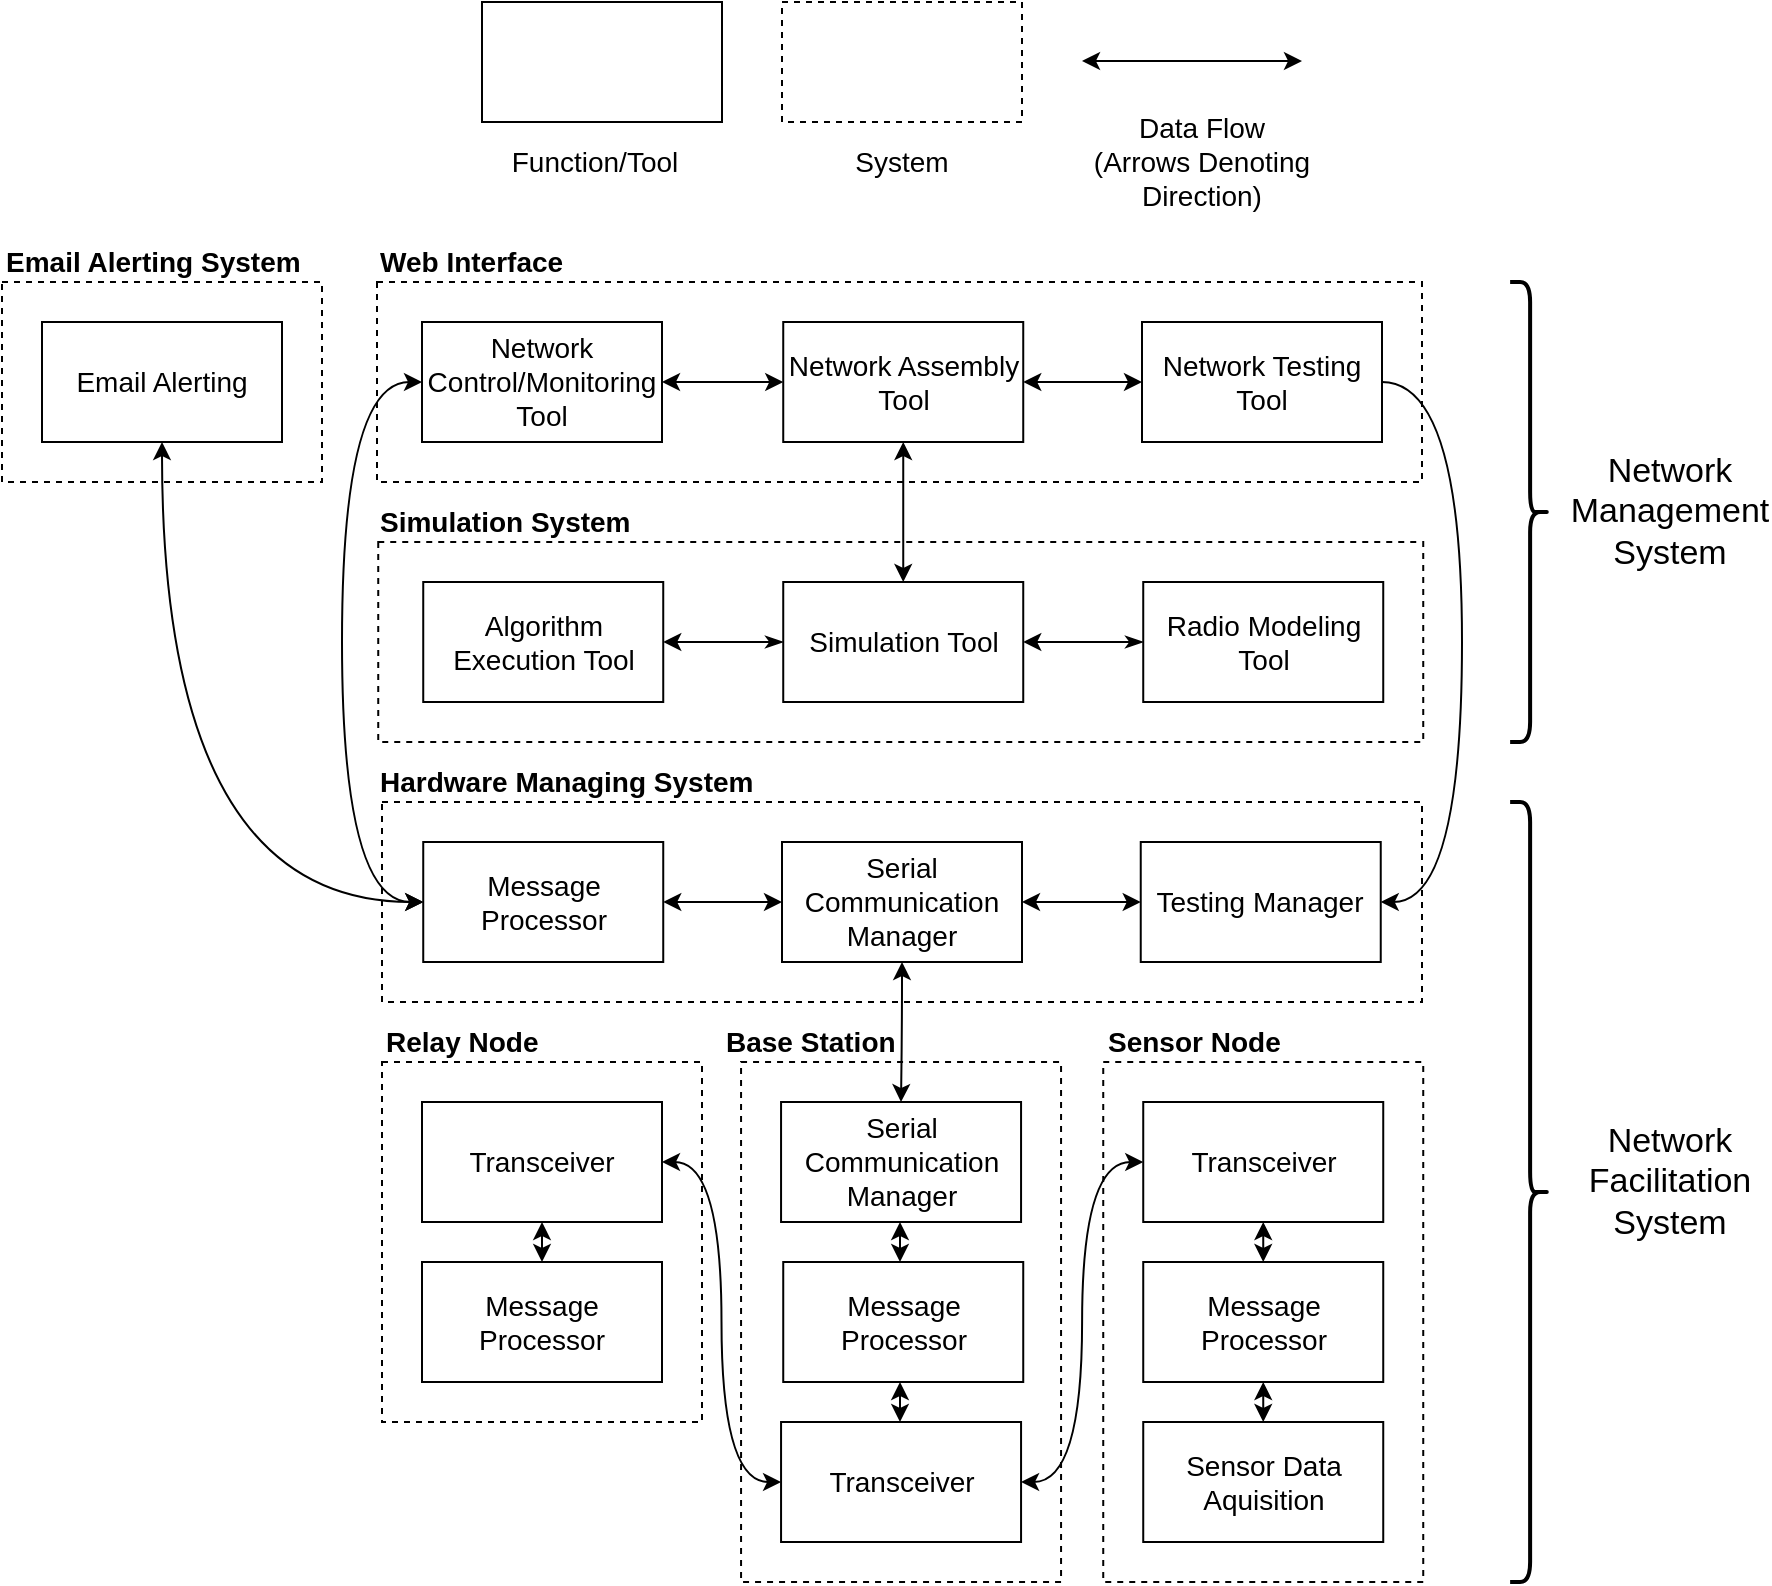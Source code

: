 <mxfile version="13.0.6" type="device"><diagram id="5HCjHcaxrdMrbsBtGjfQ" name="Page-1"><mxGraphModel dx="3002" dy="936" grid="1" gridSize="10" guides="1" tooltips="1" connect="1" arrows="1" fold="1" page="1" pageScale="1" pageWidth="1100" pageHeight="850" math="0" shadow="0"><root><mxCell id="0"/><mxCell id="1" parent="0"/><mxCell id="WD997mRgUXzsXUt71yo2-37" value="" style="rounded=0;whiteSpace=wrap;html=1;dashed=1;fontSize=14;" vertex="1" parent="1"><mxGeometry x="120" y="420" width="520" height="100" as="geometry"/></mxCell><mxCell id="WD997mRgUXzsXUt71yo2-35" value="" style="rounded=0;whiteSpace=wrap;html=1;dashed=1;fontSize=14;" vertex="1" parent="1"><mxGeometry x="118.12" y="290" width="522.5" height="100" as="geometry"/></mxCell><mxCell id="WD997mRgUXzsXUt71yo2-33" value="" style="rounded=0;whiteSpace=wrap;html=1;dashed=1;fontSize=14;" vertex="1" parent="1"><mxGeometry x="117.5" y="160" width="522.5" height="100" as="geometry"/></mxCell><mxCell id="WD997mRgUXzsXUt71yo2-18" value="" style="rounded=0;whiteSpace=wrap;html=1;dashed=1;fontSize=14;" vertex="1" parent="1"><mxGeometry x="120" y="550" width="160" height="180" as="geometry"/></mxCell><mxCell id="WD997mRgUXzsXUt71yo2-17" value="" style="rounded=0;whiteSpace=wrap;html=1;dashed=1;fontSize=14;" vertex="1" parent="1"><mxGeometry x="480.62" y="550" width="160" height="260" as="geometry"/></mxCell><mxCell id="WD997mRgUXzsXUt71yo2-1" value="" style="rounded=0;whiteSpace=wrap;html=1;" vertex="1" parent="1"><mxGeometry x="170" y="20" width="120" height="60" as="geometry"/></mxCell><mxCell id="WD997mRgUXzsXUt71yo2-3" value="" style="rounded=0;whiteSpace=wrap;html=1;dashed=1;fontSize=14;" vertex="1" parent="1"><mxGeometry x="-70" y="160" width="160" height="100" as="geometry"/></mxCell><mxCell id="WD997mRgUXzsXUt71yo2-5" value="Function/Tool" style="text;html=1;strokeColor=none;fillColor=none;align=center;verticalAlign=middle;whiteSpace=wrap;rounded=0;dashed=1;fontSize=14;" vertex="1" parent="1"><mxGeometry x="184.37" y="90" width="85" height="20" as="geometry"/></mxCell><mxCell id="WD997mRgUXzsXUt71yo2-6" value="System" style="text;html=1;strokeColor=none;fillColor=none;align=center;verticalAlign=middle;whiteSpace=wrap;rounded=0;dashed=1;fontSize=14;" vertex="1" parent="1"><mxGeometry x="345" y="90" width="70" height="20" as="geometry"/></mxCell><mxCell id="WD997mRgUXzsXUt71yo2-12" value="Sensor Data Aquisition" style="rounded=0;whiteSpace=wrap;html=1;fontSize=14;" vertex="1" parent="1"><mxGeometry x="500.62" y="730" width="120" height="60" as="geometry"/></mxCell><mxCell id="WD997mRgUXzsXUt71yo2-72" style="edgeStyle=orthogonalEdgeStyle;curved=1;rounded=0;orthogonalLoop=1;jettySize=auto;html=1;exitX=0.5;exitY=1;exitDx=0;exitDy=0;entryX=0.5;entryY=0;entryDx=0;entryDy=0;startArrow=classic;startFill=1;fontSize=14;" edge="1" parent="1" source="WD997mRgUXzsXUt71yo2-13" target="WD997mRgUXzsXUt71yo2-12"><mxGeometry relative="1" as="geometry"/></mxCell><mxCell id="WD997mRgUXzsXUt71yo2-13" value="Message Processor" style="rounded=0;whiteSpace=wrap;html=1;fontSize=14;" vertex="1" parent="1"><mxGeometry x="500.62" y="650" width="120" height="60" as="geometry"/></mxCell><mxCell id="WD997mRgUXzsXUt71yo2-71" style="edgeStyle=orthogonalEdgeStyle;curved=1;rounded=0;orthogonalLoop=1;jettySize=auto;html=1;exitX=0.5;exitY=1;exitDx=0;exitDy=0;entryX=0.5;entryY=0;entryDx=0;entryDy=0;startArrow=classic;startFill=1;fontSize=14;" edge="1" parent="1" source="WD997mRgUXzsXUt71yo2-14" target="WD997mRgUXzsXUt71yo2-13"><mxGeometry relative="1" as="geometry"/></mxCell><mxCell id="WD997mRgUXzsXUt71yo2-14" value="Transceiver" style="rounded=0;whiteSpace=wrap;html=1;fontSize=14;" vertex="1" parent="1"><mxGeometry x="500.62" y="570" width="120" height="60" as="geometry"/></mxCell><mxCell id="WD997mRgUXzsXUt71yo2-15" value="Message Processor" style="rounded=0;whiteSpace=wrap;html=1;fontSize=14;" vertex="1" parent="1"><mxGeometry x="140" y="650" width="120" height="60" as="geometry"/></mxCell><mxCell id="WD997mRgUXzsXUt71yo2-70" style="edgeStyle=orthogonalEdgeStyle;curved=1;rounded=0;orthogonalLoop=1;jettySize=auto;html=1;exitX=0.5;exitY=1;exitDx=0;exitDy=0;entryX=0.5;entryY=0;entryDx=0;entryDy=0;startArrow=classic;startFill=1;fontSize=14;" edge="1" parent="1" source="WD997mRgUXzsXUt71yo2-16" target="WD997mRgUXzsXUt71yo2-15"><mxGeometry relative="1" as="geometry"/></mxCell><mxCell id="WD997mRgUXzsXUt71yo2-16" value="Transceiver" style="rounded=0;whiteSpace=wrap;html=1;fontSize=14;" vertex="1" parent="1"><mxGeometry x="140" y="570" width="120" height="60" as="geometry"/></mxCell><mxCell id="WD997mRgUXzsXUt71yo2-19" value="" style="rounded=0;whiteSpace=wrap;html=1;dashed=1;fontSize=14;" vertex="1" parent="1"><mxGeometry x="299.53" y="550" width="160" height="260" as="geometry"/></mxCell><mxCell id="WD997mRgUXzsXUt71yo2-21" value="Message Processor" style="rounded=0;whiteSpace=wrap;html=1;fontSize=14;" vertex="1" parent="1"><mxGeometry x="320.62" y="650" width="120" height="60" as="geometry"/></mxCell><mxCell id="WD997mRgUXzsXUt71yo2-66" style="edgeStyle=orthogonalEdgeStyle;curved=1;rounded=0;orthogonalLoop=1;jettySize=auto;html=1;exitX=0;exitY=0.5;exitDx=0;exitDy=0;entryX=1;entryY=0.5;entryDx=0;entryDy=0;startArrow=classic;startFill=1;fontSize=14;" edge="1" parent="1" source="WD997mRgUXzsXUt71yo2-22" target="WD997mRgUXzsXUt71yo2-16"><mxGeometry relative="1" as="geometry"/></mxCell><mxCell id="WD997mRgUXzsXUt71yo2-67" style="edgeStyle=orthogonalEdgeStyle;curved=1;rounded=0;orthogonalLoop=1;jettySize=auto;html=1;exitX=1;exitY=0.5;exitDx=0;exitDy=0;entryX=0;entryY=0.5;entryDx=0;entryDy=0;startArrow=classic;startFill=1;fontSize=14;" edge="1" parent="1" source="WD997mRgUXzsXUt71yo2-22" target="WD997mRgUXzsXUt71yo2-14"><mxGeometry relative="1" as="geometry"/></mxCell><mxCell id="WD997mRgUXzsXUt71yo2-22" value="Transceiver" style="rounded=0;whiteSpace=wrap;html=1;fontSize=14;" vertex="1" parent="1"><mxGeometry x="319.53" y="730" width="120" height="60" as="geometry"/></mxCell><mxCell id="WD997mRgUXzsXUt71yo2-23" value="Serial Communication Manager" style="rounded=0;whiteSpace=wrap;html=1;fontSize=14;" vertex="1" parent="1"><mxGeometry x="319.53" y="570" width="120" height="60" as="geometry"/></mxCell><mxCell id="WD997mRgUXzsXUt71yo2-85" style="edgeStyle=orthogonalEdgeStyle;curved=1;rounded=0;orthogonalLoop=1;jettySize=auto;html=1;exitX=0;exitY=0.5;exitDx=0;exitDy=0;entryX=0;entryY=0.5;entryDx=0;entryDy=0;startArrow=classic;startFill=1;fontSize=14;" edge="1" parent="1" source="WD997mRgUXzsXUt71yo2-30" target="WD997mRgUXzsXUt71yo2-42"><mxGeometry relative="1" as="geometry"><Array as="points"><mxPoint x="100" y="210"/><mxPoint x="100" y="470"/></Array></mxGeometry></mxCell><mxCell id="WD997mRgUXzsXUt71yo2-30" value="Network Control/Monitoring Tool" style="rounded=0;whiteSpace=wrap;html=1;fontSize=14;" vertex="1" parent="1"><mxGeometry x="140" y="180" width="120" height="60" as="geometry"/></mxCell><mxCell id="WD997mRgUXzsXUt71yo2-83" style="edgeStyle=orthogonalEdgeStyle;curved=1;rounded=0;orthogonalLoop=1;jettySize=auto;html=1;exitX=0;exitY=0.5;exitDx=0;exitDy=0;entryX=1;entryY=0.5;entryDx=0;entryDy=0;startArrow=classic;startFill=1;fontSize=14;" edge="1" parent="1" source="WD997mRgUXzsXUt71yo2-31" target="WD997mRgUXzsXUt71yo2-30"><mxGeometry relative="1" as="geometry"/></mxCell><mxCell id="WD997mRgUXzsXUt71yo2-84" style="edgeStyle=orthogonalEdgeStyle;curved=1;rounded=0;orthogonalLoop=1;jettySize=auto;html=1;exitX=1;exitY=0.5;exitDx=0;exitDy=0;entryX=0;entryY=0.5;entryDx=0;entryDy=0;startArrow=classic;startFill=1;fontSize=14;" edge="1" parent="1" source="WD997mRgUXzsXUt71yo2-31" target="WD997mRgUXzsXUt71yo2-32"><mxGeometry relative="1" as="geometry"/></mxCell><mxCell id="WD997mRgUXzsXUt71yo2-31" value="Network Assembly Tool" style="rounded=0;whiteSpace=wrap;html=1;fontSize=14;" vertex="1" parent="1"><mxGeometry x="320.62" y="180" width="120" height="60" as="geometry"/></mxCell><mxCell id="WD997mRgUXzsXUt71yo2-65" style="edgeStyle=orthogonalEdgeStyle;curved=1;rounded=0;orthogonalLoop=1;jettySize=auto;html=1;exitX=1;exitY=0.5;exitDx=0;exitDy=0;entryX=1;entryY=0.5;entryDx=0;entryDy=0;startArrow=none;startFill=0;fontSize=14;" edge="1" parent="1" source="WD997mRgUXzsXUt71yo2-32" target="WD997mRgUXzsXUt71yo2-43"><mxGeometry relative="1" as="geometry"><Array as="points"><mxPoint x="660" y="210"/><mxPoint x="660" y="470"/></Array></mxGeometry></mxCell><mxCell id="WD997mRgUXzsXUt71yo2-32" value="Network Testing Tool" style="rounded=0;whiteSpace=wrap;html=1;fontSize=14;" vertex="1" parent="1"><mxGeometry x="500" y="180" width="120" height="60" as="geometry"/></mxCell><mxCell id="WD997mRgUXzsXUt71yo2-34" value="Email Alerting" style="rounded=0;whiteSpace=wrap;html=1;fontSize=14;" vertex="1" parent="1"><mxGeometry x="-50" y="180" width="120" height="60" as="geometry"/></mxCell><mxCell id="WD997mRgUXzsXUt71yo2-61" style="edgeStyle=orthogonalEdgeStyle;curved=1;rounded=0;orthogonalLoop=1;jettySize=auto;html=1;exitX=0;exitY=0.5;exitDx=0;exitDy=0;startArrow=classicThin;startFill=1;fontSize=14;" edge="1" parent="1" source="WD997mRgUXzsXUt71yo2-38" target="WD997mRgUXzsXUt71yo2-40"><mxGeometry relative="1" as="geometry"/></mxCell><mxCell id="WD997mRgUXzsXUt71yo2-82" style="edgeStyle=orthogonalEdgeStyle;curved=1;rounded=0;orthogonalLoop=1;jettySize=auto;html=1;exitX=0.5;exitY=0;exitDx=0;exitDy=0;entryX=0.5;entryY=1;entryDx=0;entryDy=0;startArrow=classic;startFill=1;fontSize=14;" edge="1" parent="1" source="WD997mRgUXzsXUt71yo2-38" target="WD997mRgUXzsXUt71yo2-31"><mxGeometry relative="1" as="geometry"/></mxCell><mxCell id="WD997mRgUXzsXUt71yo2-38" value="Simulation Tool" style="rounded=0;whiteSpace=wrap;html=1;fontSize=14;" vertex="1" parent="1"><mxGeometry x="320.62" y="310" width="120" height="60" as="geometry"/></mxCell><mxCell id="WD997mRgUXzsXUt71yo2-62" style="edgeStyle=orthogonalEdgeStyle;curved=1;rounded=0;orthogonalLoop=1;jettySize=auto;html=1;exitX=0;exitY=0.5;exitDx=0;exitDy=0;entryX=1;entryY=0.5;entryDx=0;entryDy=0;startArrow=classicThin;startFill=1;fontSize=14;" edge="1" parent="1" source="WD997mRgUXzsXUt71yo2-39" target="WD997mRgUXzsXUt71yo2-38"><mxGeometry relative="1" as="geometry"/></mxCell><mxCell id="WD997mRgUXzsXUt71yo2-39" value="Radio Modeling Tool" style="rounded=0;whiteSpace=wrap;html=1;fontSize=14;" vertex="1" parent="1"><mxGeometry x="500.62" y="310" width="120" height="60" as="geometry"/></mxCell><mxCell id="WD997mRgUXzsXUt71yo2-40" value="Algorithm Execution Tool" style="rounded=0;whiteSpace=wrap;html=1;fontSize=14;" vertex="1" parent="1"><mxGeometry x="140.62" y="310" width="120" height="60" as="geometry"/></mxCell><mxCell id="WD997mRgUXzsXUt71yo2-80" style="edgeStyle=orthogonalEdgeStyle;curved=1;rounded=0;orthogonalLoop=1;jettySize=auto;html=1;exitX=0.5;exitY=1;exitDx=0;exitDy=0;startArrow=classic;startFill=1;fontSize=14;" edge="1" parent="1" source="WD997mRgUXzsXUt71yo2-41" target="WD997mRgUXzsXUt71yo2-23"><mxGeometry relative="1" as="geometry"/></mxCell><mxCell id="WD997mRgUXzsXUt71yo2-41" value="Serial Communication Manager" style="rounded=0;whiteSpace=wrap;html=1;fontSize=14;" vertex="1" parent="1"><mxGeometry x="320" y="440" width="120" height="60" as="geometry"/></mxCell><mxCell id="WD997mRgUXzsXUt71yo2-78" style="edgeStyle=orthogonalEdgeStyle;curved=1;rounded=0;orthogonalLoop=1;jettySize=auto;html=1;exitX=1;exitY=0.5;exitDx=0;exitDy=0;startArrow=classic;startFill=1;fontSize=14;" edge="1" parent="1" source="WD997mRgUXzsXUt71yo2-42" target="WD997mRgUXzsXUt71yo2-41"><mxGeometry relative="1" as="geometry"/></mxCell><mxCell id="WD997mRgUXzsXUt71yo2-98" style="edgeStyle=orthogonalEdgeStyle;curved=1;rounded=0;orthogonalLoop=1;jettySize=auto;html=1;exitX=0;exitY=0.5;exitDx=0;exitDy=0;entryX=0.5;entryY=1;entryDx=0;entryDy=0;startArrow=classic;startFill=1;fontSize=17;" edge="1" parent="1" source="WD997mRgUXzsXUt71yo2-42" target="WD997mRgUXzsXUt71yo2-34"><mxGeometry relative="1" as="geometry"/></mxCell><mxCell id="WD997mRgUXzsXUt71yo2-42" value="Message Processor" style="rounded=0;whiteSpace=wrap;html=1;fontSize=14;" vertex="1" parent="1"><mxGeometry x="140.62" y="440" width="120" height="60" as="geometry"/></mxCell><mxCell id="WD997mRgUXzsXUt71yo2-77" style="edgeStyle=orthogonalEdgeStyle;curved=1;rounded=0;orthogonalLoop=1;jettySize=auto;html=1;exitX=0;exitY=0.5;exitDx=0;exitDy=0;entryX=1;entryY=0.5;entryDx=0;entryDy=0;startArrow=classic;startFill=1;fontSize=14;" edge="1" parent="1" source="WD997mRgUXzsXUt71yo2-43" target="WD997mRgUXzsXUt71yo2-41"><mxGeometry relative="1" as="geometry"/></mxCell><mxCell id="WD997mRgUXzsXUt71yo2-43" value="Testing Manager" style="rounded=0;whiteSpace=wrap;html=1;fontSize=14;" vertex="1" parent="1"><mxGeometry x="499.37" y="440" width="120" height="60" as="geometry"/></mxCell><mxCell id="WD997mRgUXzsXUt71yo2-45" value="Web Interface" style="text;html=1;strokeColor=none;fillColor=none;align=left;verticalAlign=middle;whiteSpace=wrap;rounded=0;dashed=1;fontSize=14;fontStyle=1" vertex="1" parent="1"><mxGeometry x="116.87" y="140" width="105" height="20" as="geometry"/></mxCell><mxCell id="WD997mRgUXzsXUt71yo2-47" value="Hardware Managing System" style="text;html=1;strokeColor=none;fillColor=none;align=left;verticalAlign=middle;whiteSpace=wrap;rounded=0;dashed=1;fontSize=14;fontStyle=1" vertex="1" parent="1"><mxGeometry x="116.87" y="400" width="203.13" height="20" as="geometry"/></mxCell><mxCell id="WD997mRgUXzsXUt71yo2-48" value="Simulation System" style="text;html=1;strokeColor=none;fillColor=none;align=left;verticalAlign=middle;whiteSpace=wrap;rounded=0;dashed=1;fontSize=14;fontStyle=1" vertex="1" parent="1"><mxGeometry x="116.87" y="270" width="133.13" height="20" as="geometry"/></mxCell><mxCell id="WD997mRgUXzsXUt71yo2-49" value="Base Station" style="text;html=1;strokeColor=none;fillColor=none;align=left;verticalAlign=middle;whiteSpace=wrap;rounded=0;dashed=1;fontSize=14;fontStyle=1" vertex="1" parent="1"><mxGeometry x="290" y="530" width="94.69" height="20" as="geometry"/></mxCell><mxCell id="WD997mRgUXzsXUt71yo2-52" value="Relay Node" style="text;html=1;strokeColor=none;fillColor=none;align=left;verticalAlign=middle;whiteSpace=wrap;rounded=0;dashed=1;fontSize=14;fontStyle=1" vertex="1" parent="1"><mxGeometry x="120" y="530" width="94.69" height="20" as="geometry"/></mxCell><mxCell id="WD997mRgUXzsXUt71yo2-53" value="Sensor Node" style="text;html=1;strokeColor=none;fillColor=none;align=left;verticalAlign=middle;whiteSpace=wrap;rounded=0;dashed=1;fontSize=14;fontStyle=1" vertex="1" parent="1"><mxGeometry x="480.62" y="530" width="94.69" height="20" as="geometry"/></mxCell><mxCell id="WD997mRgUXzsXUt71yo2-54" value="Email Alerting System" style="text;html=1;strokeColor=none;fillColor=none;align=left;verticalAlign=middle;whiteSpace=wrap;rounded=0;dashed=1;fontSize=14;fontStyle=1" vertex="1" parent="1"><mxGeometry x="-70" y="140" width="160" height="20" as="geometry"/></mxCell><mxCell id="WD997mRgUXzsXUt71yo2-93" style="edgeStyle=orthogonalEdgeStyle;curved=1;rounded=0;orthogonalLoop=1;jettySize=auto;html=1;startArrow=classic;startFill=1;fontSize=14;" edge="1" parent="1"><mxGeometry relative="1" as="geometry"><mxPoint x="580" y="49.5" as="targetPoint"/><mxPoint x="470.0" y="49.5" as="sourcePoint"/></mxGeometry></mxCell><mxCell id="WD997mRgUXzsXUt71yo2-57" value="" style="rounded=0;whiteSpace=wrap;html=1;dashed=1;" vertex="1" parent="1"><mxGeometry x="320" y="20" width="120" height="60" as="geometry"/></mxCell><mxCell id="WD997mRgUXzsXUt71yo2-86" value="" style="shape=curlyBracket;whiteSpace=wrap;html=1;rounded=1;fontSize=14;align=left;strokeColor=#000000;fillColor=#000000;strokeWidth=2;rotation=-180;" vertex="1" parent="1"><mxGeometry x="684.06" y="160" width="20" height="230" as="geometry"/></mxCell><mxCell id="WD997mRgUXzsXUt71yo2-87" value="" style="shape=curlyBracket;whiteSpace=wrap;html=1;rounded=1;fontSize=14;align=left;strokeColor=#000000;fillColor=#000000;strokeWidth=2;rotation=-180;" vertex="1" parent="1"><mxGeometry x="684.06" y="420" width="20" height="390" as="geometry"/></mxCell><mxCell id="WD997mRgUXzsXUt71yo2-88" value="Network Management System" style="text;html=1;strokeColor=none;fillColor=none;align=center;verticalAlign=middle;whiteSpace=wrap;rounded=0;fontSize=17;" vertex="1" parent="1"><mxGeometry x="724.06" y="265" width="80" height="20" as="geometry"/></mxCell><mxCell id="WD997mRgUXzsXUt71yo2-89" value="Network Facilitation System" style="text;html=1;strokeColor=none;fillColor=none;align=center;verticalAlign=middle;whiteSpace=wrap;rounded=0;fontSize=17;" vertex="1" parent="1"><mxGeometry x="724.06" y="600" width="80" height="20" as="geometry"/></mxCell><mxCell id="WD997mRgUXzsXUt71yo2-91" style="edgeStyle=orthogonalEdgeStyle;curved=1;rounded=0;orthogonalLoop=1;jettySize=auto;html=1;exitX=0.5;exitY=1;exitDx=0;exitDy=0;entryX=0.5;entryY=0;entryDx=0;entryDy=0;startArrow=classic;startFill=1;fontSize=14;" edge="1" parent="1"><mxGeometry relative="1" as="geometry"><mxPoint x="379" y="630" as="sourcePoint"/><mxPoint x="379" y="650" as="targetPoint"/><Array as="points"><mxPoint x="379" y="640"/><mxPoint x="379" y="640"/></Array></mxGeometry></mxCell><mxCell id="WD997mRgUXzsXUt71yo2-92" style="edgeStyle=orthogonalEdgeStyle;curved=1;rounded=0;orthogonalLoop=1;jettySize=auto;html=1;exitX=0.5;exitY=1;exitDx=0;exitDy=0;entryX=0.5;entryY=0;entryDx=0;entryDy=0;startArrow=classic;startFill=1;fontSize=14;" edge="1" parent="1"><mxGeometry relative="1" as="geometry"><mxPoint x="379" y="710" as="sourcePoint"/><mxPoint x="379" y="730" as="targetPoint"/><Array as="points"><mxPoint x="379" y="720"/><mxPoint x="379" y="720"/></Array></mxGeometry></mxCell><mxCell id="WD997mRgUXzsXUt71yo2-94" value="Data Flow &lt;br&gt;(Arrows Denoting Direction)" style="text;html=1;strokeColor=none;fillColor=none;align=center;verticalAlign=middle;whiteSpace=wrap;rounded=0;dashed=1;fontSize=14;" vertex="1" parent="1"><mxGeometry x="460.0" y="90" width="140" height="20" as="geometry"/></mxCell></root></mxGraphModel></diagram></mxfile>